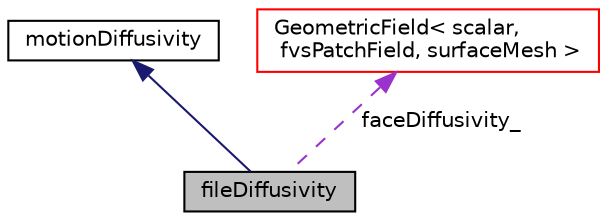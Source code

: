 digraph "fileDiffusivity"
{
  bgcolor="transparent";
  edge [fontname="Helvetica",fontsize="10",labelfontname="Helvetica",labelfontsize="10"];
  node [fontname="Helvetica",fontsize="10",shape=record];
  Node2 [label="fileDiffusivity",height=0.2,width=0.4,color="black", fillcolor="grey75", style="filled", fontcolor="black"];
  Node3 -> Node2 [dir="back",color="midnightblue",fontsize="10",style="solid",fontname="Helvetica"];
  Node3 [label="motionDiffusivity",height=0.2,width=0.4,color="black",URL="$a24505.html",tooltip="Abstract base class for cell-centre mesh motion diffusivity. "];
  Node4 -> Node2 [dir="back",color="darkorchid3",fontsize="10",style="dashed",label=" faceDiffusivity_" ,fontname="Helvetica"];
  Node4 [label="GeometricField\< scalar,\l fvsPatchField, surfaceMesh \>",height=0.2,width=0.4,color="red",URL="$a23249.html"];
}
